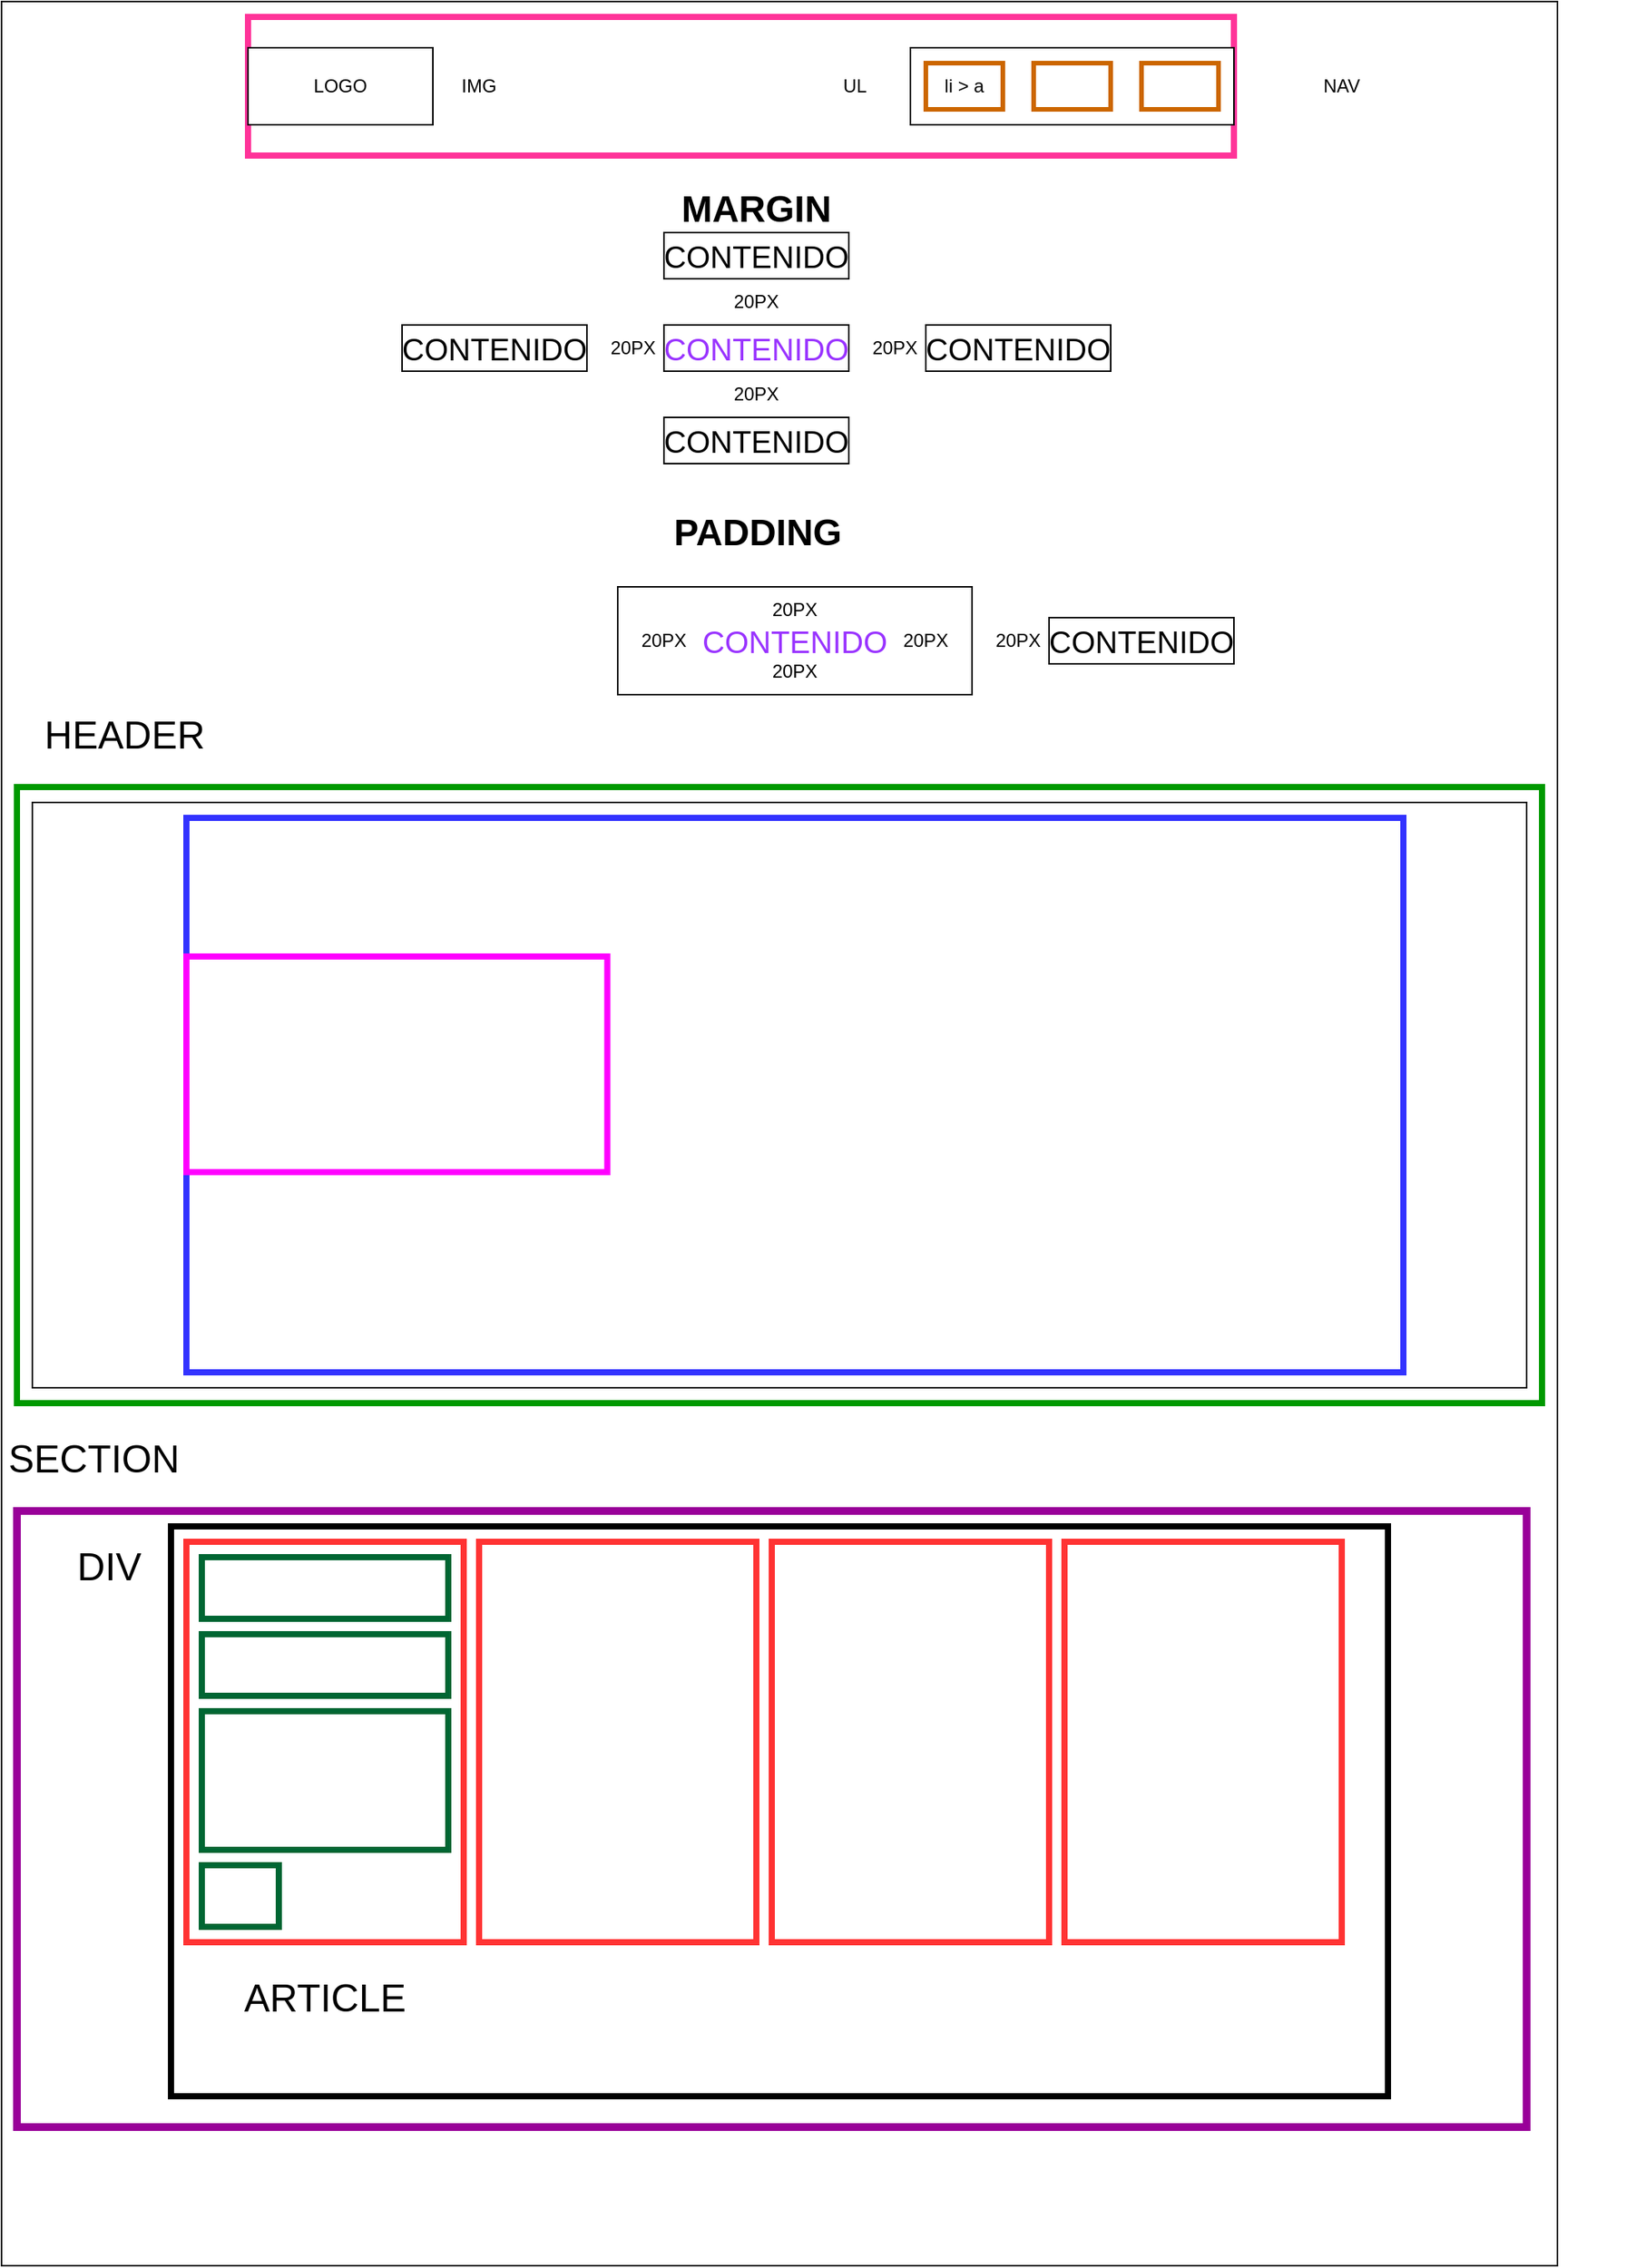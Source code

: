 <mxfile version="21.6.2" type="device">
  <diagram name="Página-1" id="yon3LEkP6Acv3omnGpDM">
    <mxGraphModel dx="2514" dy="889" grid="1" gridSize="10" guides="1" tooltips="1" connect="1" arrows="1" fold="1" page="1" pageScale="1" pageWidth="827" pageHeight="1169" math="0" shadow="0">
      <root>
        <mxCell id="0" />
        <mxCell id="1" parent="0" />
        <mxCell id="62FnjaV1PTemcjohBADK-13" value="" style="rounded=0;whiteSpace=wrap;html=1;movable=0;resizable=0;rotatable=0;deletable=0;editable=0;locked=1;connectable=0;" parent="1" vertex="1">
          <mxGeometry x="-110" width="1010" height="1470" as="geometry" />
        </mxCell>
        <mxCell id="62FnjaV1PTemcjohBADK-1" value="" style="rounded=0;whiteSpace=wrap;html=1;strokeWidth=4;strokeColor=#FF3399;" parent="1" vertex="1">
          <mxGeometry x="50" y="10" width="640" height="90" as="geometry" />
        </mxCell>
        <mxCell id="62FnjaV1PTemcjohBADK-2" value="LOGO" style="rounded=0;whiteSpace=wrap;html=1;" parent="1" vertex="1">
          <mxGeometry x="50" y="30" width="120" height="50" as="geometry" />
        </mxCell>
        <mxCell id="62FnjaV1PTemcjohBADK-3" value="" style="rounded=0;whiteSpace=wrap;html=1;" parent="1" vertex="1">
          <mxGeometry x="480" y="30" width="210" height="50" as="geometry" />
        </mxCell>
        <mxCell id="62FnjaV1PTemcjohBADK-4" value="" style="rounded=0;whiteSpace=wrap;html=1;strokeColor=#CC6600;strokeWidth=3;" parent="1" vertex="1">
          <mxGeometry x="490" y="40" width="50" height="30" as="geometry" />
        </mxCell>
        <mxCell id="62FnjaV1PTemcjohBADK-5" value="" style="rounded=0;whiteSpace=wrap;html=1;strokeColor=#CC6600;strokeWidth=3;" parent="1" vertex="1">
          <mxGeometry x="560" y="40" width="50" height="30" as="geometry" />
        </mxCell>
        <mxCell id="62FnjaV1PTemcjohBADK-6" value="" style="rounded=0;whiteSpace=wrap;html=1;strokeColor=#CC6600;strokeWidth=3;" parent="1" vertex="1">
          <mxGeometry x="630" y="40" width="50" height="30" as="geometry" />
        </mxCell>
        <mxCell id="62FnjaV1PTemcjohBADK-8" value="NAV" style="text;html=1;strokeColor=none;fillColor=none;align=center;verticalAlign=middle;whiteSpace=wrap;rounded=0;fontColor=#000000;" parent="1" vertex="1">
          <mxGeometry x="730" y="40" width="60" height="30" as="geometry" />
        </mxCell>
        <mxCell id="62FnjaV1PTemcjohBADK-10" value="UL" style="text;html=1;strokeColor=none;fillColor=none;align=center;verticalAlign=middle;whiteSpace=wrap;rounded=0;fontColor=#000000;" parent="1" vertex="1">
          <mxGeometry x="414" y="40" width="60" height="30" as="geometry" />
        </mxCell>
        <mxCell id="62FnjaV1PTemcjohBADK-11" value="IMG" style="text;html=1;strokeColor=none;fillColor=none;align=center;verticalAlign=middle;whiteSpace=wrap;rounded=0;fontColor=#000000;" parent="1" vertex="1">
          <mxGeometry x="170" y="40" width="60" height="30" as="geometry" />
        </mxCell>
        <mxCell id="62FnjaV1PTemcjohBADK-12" value="li &amp;gt; a" style="text;html=1;strokeColor=none;fillColor=none;align=center;verticalAlign=middle;whiteSpace=wrap;rounded=0;fontColor=#000000;" parent="1" vertex="1">
          <mxGeometry x="485" y="40" width="60" height="30" as="geometry" />
        </mxCell>
        <mxCell id="62FnjaV1PTemcjohBADK-15" value="&lt;font color=&quot;#9933ff&quot;&gt;CONTENIDO&lt;/font&gt;" style="rounded=0;whiteSpace=wrap;html=1;fontSize=20;" parent="1" vertex="1">
          <mxGeometry x="320" y="210" width="120" height="30" as="geometry" />
        </mxCell>
        <mxCell id="62FnjaV1PTemcjohBADK-16" value="&lt;b&gt;&lt;font style=&quot;font-size: 24px;&quot;&gt;MARGIN&lt;/font&gt;&lt;/b&gt;" style="text;html=1;strokeColor=none;fillColor=none;align=center;verticalAlign=middle;whiteSpace=wrap;rounded=0;" parent="1" vertex="1">
          <mxGeometry x="320" y="120" width="120" height="30" as="geometry" />
        </mxCell>
        <mxCell id="62FnjaV1PTemcjohBADK-17" value="CONTENIDO" style="rounded=0;whiteSpace=wrap;html=1;fontSize=20;" parent="1" vertex="1">
          <mxGeometry x="490" y="210" width="120" height="30" as="geometry" />
        </mxCell>
        <mxCell id="62FnjaV1PTemcjohBADK-18" value="CONTENIDO" style="rounded=0;whiteSpace=wrap;html=1;fontSize=20;" parent="1" vertex="1">
          <mxGeometry x="320" y="270" width="120" height="30" as="geometry" />
        </mxCell>
        <mxCell id="62FnjaV1PTemcjohBADK-19" value="CONTENIDO" style="rounded=0;whiteSpace=wrap;html=1;fontSize=20;" parent="1" vertex="1">
          <mxGeometry x="150" y="210" width="120" height="30" as="geometry" />
        </mxCell>
        <mxCell id="62FnjaV1PTemcjohBADK-20" value="CONTENIDO" style="rounded=0;whiteSpace=wrap;html=1;fontSize=20;" parent="1" vertex="1">
          <mxGeometry x="320" y="150" width="120" height="30" as="geometry" />
        </mxCell>
        <mxCell id="62FnjaV1PTemcjohBADK-21" value="20PX" style="text;html=1;strokeColor=none;fillColor=none;align=center;verticalAlign=middle;whiteSpace=wrap;rounded=0;" parent="1" vertex="1">
          <mxGeometry x="440" y="210" width="60" height="30" as="geometry" />
        </mxCell>
        <mxCell id="62FnjaV1PTemcjohBADK-24" value="20PX" style="text;html=1;strokeColor=none;fillColor=none;align=center;verticalAlign=middle;whiteSpace=wrap;rounded=0;" parent="1" vertex="1">
          <mxGeometry x="350" y="180" width="60" height="30" as="geometry" />
        </mxCell>
        <mxCell id="62FnjaV1PTemcjohBADK-25" value="20PX" style="text;html=1;strokeColor=none;fillColor=none;align=center;verticalAlign=middle;whiteSpace=wrap;rounded=0;" parent="1" vertex="1">
          <mxGeometry x="350" y="240" width="60" height="30" as="geometry" />
        </mxCell>
        <mxCell id="62FnjaV1PTemcjohBADK-26" value="20PX" style="text;html=1;strokeColor=none;fillColor=none;align=center;verticalAlign=middle;whiteSpace=wrap;rounded=0;" parent="1" vertex="1">
          <mxGeometry x="270" y="210" width="60" height="30" as="geometry" />
        </mxCell>
        <mxCell id="62FnjaV1PTemcjohBADK-27" value="&lt;font color=&quot;#9933ff&quot;&gt;CONTENIDO&lt;/font&gt;" style="rounded=0;whiteSpace=wrap;html=1;fontSize=20;" parent="1" vertex="1">
          <mxGeometry x="290" y="380" width="230" height="70" as="geometry" />
        </mxCell>
        <mxCell id="62FnjaV1PTemcjohBADK-28" value="&lt;b&gt;&lt;font style=&quot;font-size: 24px;&quot;&gt;PADDING&lt;/font&gt;&lt;/b&gt;" style="text;html=1;strokeColor=none;fillColor=none;align=center;verticalAlign=middle;whiteSpace=wrap;rounded=0;" parent="1" vertex="1">
          <mxGeometry x="321" y="330" width="120" height="30" as="geometry" />
        </mxCell>
        <mxCell id="62FnjaV1PTemcjohBADK-29" value="20PX" style="text;html=1;strokeColor=none;fillColor=none;align=center;verticalAlign=middle;whiteSpace=wrap;rounded=0;" parent="1" vertex="1">
          <mxGeometry x="460" y="400" width="60" height="30" as="geometry" />
        </mxCell>
        <mxCell id="62FnjaV1PTemcjohBADK-30" value="20PX" style="text;html=1;strokeColor=none;fillColor=none;align=center;verticalAlign=middle;whiteSpace=wrap;rounded=0;" parent="1" vertex="1">
          <mxGeometry x="375" y="420" width="60" height="30" as="geometry" />
        </mxCell>
        <mxCell id="62FnjaV1PTemcjohBADK-31" value="20PX" style="text;html=1;strokeColor=none;fillColor=none;align=center;verticalAlign=middle;whiteSpace=wrap;rounded=0;" parent="1" vertex="1">
          <mxGeometry x="290" y="400" width="60" height="30" as="geometry" />
        </mxCell>
        <mxCell id="62FnjaV1PTemcjohBADK-32" value="20PX" style="text;html=1;strokeColor=none;fillColor=none;align=center;verticalAlign=middle;whiteSpace=wrap;rounded=0;" parent="1" vertex="1">
          <mxGeometry x="375" y="380" width="60" height="30" as="geometry" />
        </mxCell>
        <mxCell id="62FnjaV1PTemcjohBADK-33" value="CONTENIDO" style="rounded=0;whiteSpace=wrap;html=1;fontSize=20;" parent="1" vertex="1">
          <mxGeometry x="570" y="400" width="120" height="30" as="geometry" />
        </mxCell>
        <mxCell id="62FnjaV1PTemcjohBADK-34" value="20PX" style="text;html=1;strokeColor=none;fillColor=none;align=center;verticalAlign=middle;whiteSpace=wrap;rounded=0;" parent="1" vertex="1">
          <mxGeometry x="520" y="400" width="60" height="30" as="geometry" />
        </mxCell>
        <mxCell id="7TRBUAO2sdet_RePl_Z4-2" value="" style="rounded=0;whiteSpace=wrap;html=1;strokeColor=#009900;strokeWidth=4;" parent="1" vertex="1">
          <mxGeometry x="-100" y="510" width="990" height="400" as="geometry" />
        </mxCell>
        <mxCell id="7TRBUAO2sdet_RePl_Z4-5" value="IMAGEN" style="rounded=0;whiteSpace=wrap;html=1;fontSize=24;" parent="1" vertex="1">
          <mxGeometry x="-90" y="520" width="970" height="380" as="geometry" />
        </mxCell>
        <mxCell id="7TRBUAO2sdet_RePl_Z4-7" value="HEADER" style="text;html=1;strokeColor=none;fillColor=none;align=center;verticalAlign=middle;whiteSpace=wrap;rounded=0;fontSize=25;" parent="1" vertex="1">
          <mxGeometry x="-60" y="460" width="60" height="30" as="geometry" />
        </mxCell>
        <mxCell id="7TRBUAO2sdet_RePl_Z4-3" value="" style="rounded=0;whiteSpace=wrap;html=1;strokeColor=#3333FF;strokeWidth=4;" parent="1" vertex="1">
          <mxGeometry x="10" y="530" width="790" height="360" as="geometry" />
        </mxCell>
        <mxCell id="7TRBUAO2sdet_RePl_Z4-6" value="" style="group" parent="1" vertex="1" connectable="0">
          <mxGeometry y="530" width="950" height="360" as="geometry" />
        </mxCell>
        <mxCell id="7TRBUAO2sdet_RePl_Z4-4" value="" style="rounded=0;whiteSpace=wrap;html=1;strokeColor=#FF00FF;strokeWidth=4;" parent="7TRBUAO2sdet_RePl_Z4-6" vertex="1">
          <mxGeometry x="10" y="90" width="273.24" height="140" as="geometry" />
        </mxCell>
        <mxCell id="il3Sj21rDnggvXO4n4Z4-1" value="" style="rounded=0;whiteSpace=wrap;html=1;strokeColor=#990099;strokeWidth=5;" vertex="1" parent="1">
          <mxGeometry x="-100" y="980" width="980" height="400" as="geometry" />
        </mxCell>
        <mxCell id="il3Sj21rDnggvXO4n4Z4-3" value="SECTION" style="text;html=1;strokeColor=none;fillColor=none;align=center;verticalAlign=middle;whiteSpace=wrap;rounded=0;fontSize=25;" vertex="1" parent="1">
          <mxGeometry x="-80" y="930" width="60" height="30" as="geometry" />
        </mxCell>
        <mxCell id="il3Sj21rDnggvXO4n4Z4-4" value="" style="rounded=0;whiteSpace=wrap;html=1;strokeWidth=4;" vertex="1" parent="1">
          <mxGeometry y="990" width="790" height="370" as="geometry" />
        </mxCell>
        <mxCell id="il3Sj21rDnggvXO4n4Z4-5" value="DIV" style="text;html=1;strokeColor=none;fillColor=none;align=center;verticalAlign=middle;whiteSpace=wrap;rounded=0;fontSize=25;" vertex="1" parent="1">
          <mxGeometry x="-70" y="1000" width="60" height="30" as="geometry" />
        </mxCell>
        <mxCell id="il3Sj21rDnggvXO4n4Z4-6" value="" style="rounded=0;whiteSpace=wrap;html=1;strokeWidth=4;strokeColor=#FF3333;" vertex="1" parent="1">
          <mxGeometry x="10" y="1000" width="180" height="260" as="geometry" />
        </mxCell>
        <mxCell id="il3Sj21rDnggvXO4n4Z4-12" value="" style="rounded=0;whiteSpace=wrap;html=1;strokeWidth=4;strokeColor=#FF3333;" vertex="1" parent="1">
          <mxGeometry x="200" y="1000" width="180" height="260" as="geometry" />
        </mxCell>
        <mxCell id="il3Sj21rDnggvXO4n4Z4-13" value="" style="rounded=0;whiteSpace=wrap;html=1;strokeWidth=4;strokeColor=#FF3333;" vertex="1" parent="1">
          <mxGeometry x="390" y="1000" width="180" height="260" as="geometry" />
        </mxCell>
        <mxCell id="il3Sj21rDnggvXO4n4Z4-14" value="" style="rounded=0;whiteSpace=wrap;html=1;strokeWidth=4;strokeColor=#FF3333;" vertex="1" parent="1">
          <mxGeometry x="580" y="1000" width="180" height="260" as="geometry" />
        </mxCell>
        <mxCell id="il3Sj21rDnggvXO4n4Z4-15" value="" style="rounded=0;whiteSpace=wrap;html=1;strokeWidth=4;strokeColor=#006633;" vertex="1" parent="1">
          <mxGeometry x="20" y="1010" width="160" height="40" as="geometry" />
        </mxCell>
        <mxCell id="il3Sj21rDnggvXO4n4Z4-16" value="ARTICLE" style="text;html=1;strokeColor=none;fillColor=none;align=center;verticalAlign=middle;whiteSpace=wrap;rounded=0;fontSize=25;" vertex="1" parent="1">
          <mxGeometry x="70" y="1280" width="60" height="30" as="geometry" />
        </mxCell>
        <mxCell id="il3Sj21rDnggvXO4n4Z4-17" style="edgeStyle=orthogonalEdgeStyle;rounded=0;orthogonalLoop=1;jettySize=auto;html=1;exitX=0.5;exitY=1;exitDx=0;exitDy=0;" edge="1" parent="1" source="il3Sj21rDnggvXO4n4Z4-15" target="il3Sj21rDnggvXO4n4Z4-15">
          <mxGeometry relative="1" as="geometry" />
        </mxCell>
        <mxCell id="il3Sj21rDnggvXO4n4Z4-18" value="" style="rounded=0;whiteSpace=wrap;html=1;strokeWidth=4;strokeColor=#006633;" vertex="1" parent="1">
          <mxGeometry x="20" y="1060" width="160" height="40" as="geometry" />
        </mxCell>
        <mxCell id="il3Sj21rDnggvXO4n4Z4-19" value="" style="rounded=0;whiteSpace=wrap;html=1;strokeWidth=4;strokeColor=#006633;" vertex="1" parent="1">
          <mxGeometry x="20" y="1110" width="160" height="90" as="geometry" />
        </mxCell>
        <mxCell id="il3Sj21rDnggvXO4n4Z4-20" value="" style="rounded=0;whiteSpace=wrap;html=1;strokeWidth=4;strokeColor=#006633;" vertex="1" parent="1">
          <mxGeometry x="20" y="1210" width="50" height="40" as="geometry" />
        </mxCell>
      </root>
    </mxGraphModel>
  </diagram>
</mxfile>
